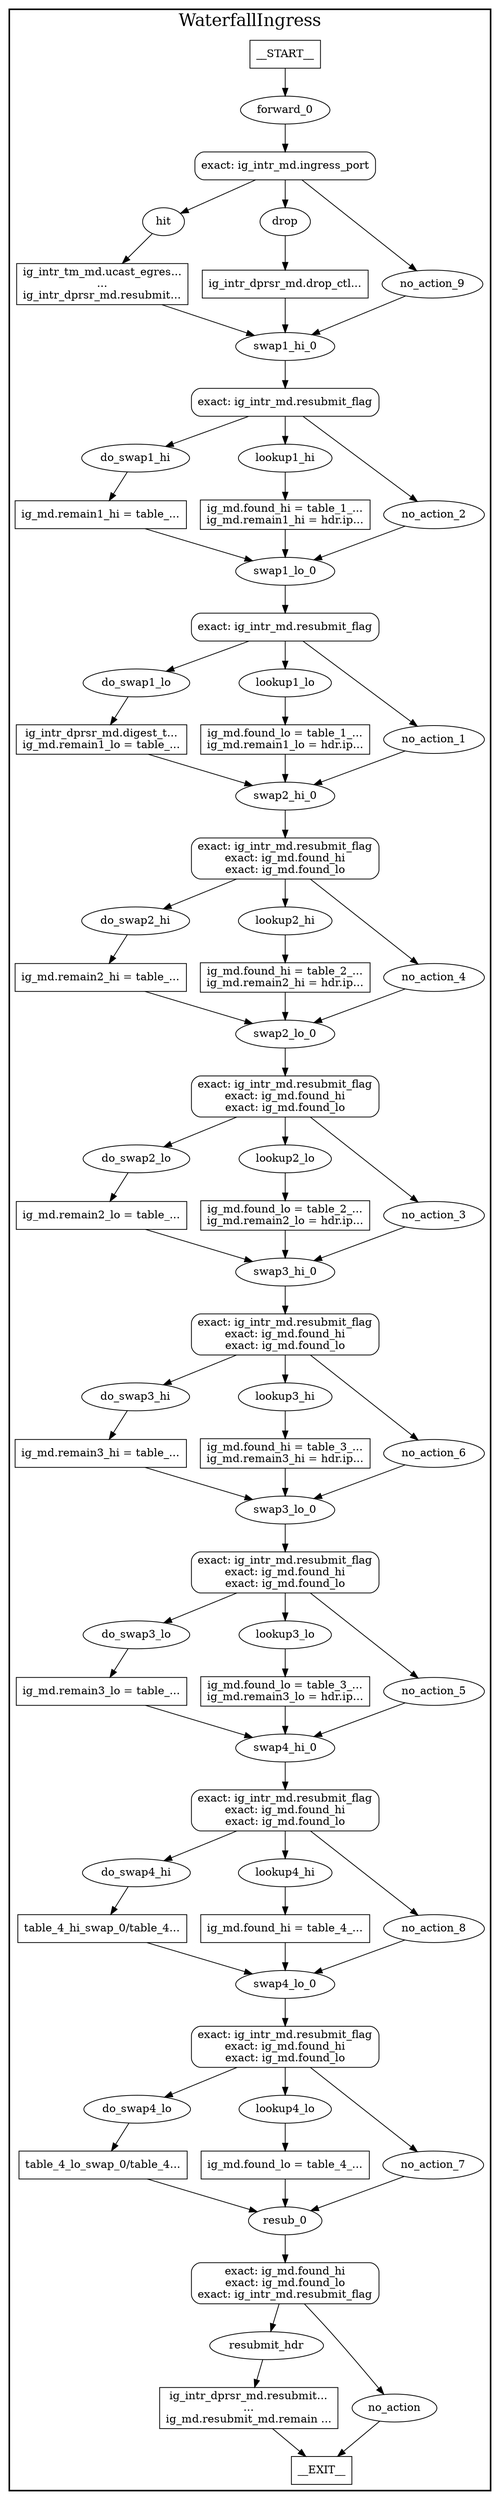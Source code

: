 digraph WaterfallIngress {
subgraph cluster {
graph [
fontsize="22pt", label=WaterfallIngress, style=bold];
0[label=__START__, margin="", shape=rectangle, style=solid];
1[label=__EXIT__, margin="", shape=rectangle, style=solid];
2[label=forward_0, margin="", shape=ellipse, style=solid];
3[label="exact: ig_intr_md.ingress_port\n", margin="", shape=rectangle, style=rounded];
4[label=hit, margin="", shape=ellipse, style=solid];
5[label="ig_intr_tm_md.ucast_egres...\n...\nig_intr_dprsr_md.resubmit...", margin="", shape=rectangle, style=solid];
6[label=drop, margin="", shape=ellipse, style=solid];
7[label="ig_intr_dprsr_md.drop_ctl...", margin="", shape=rectangle, style=solid];
8[label=no_action_9, margin="", shape=ellipse, style=solid];
9[label=swap1_hi_0, margin="", shape=ellipse, style=solid];
10[label="exact: ig_intr_md.resubmit_flag\n", margin="", shape=rectangle, style=rounded];
11[label=do_swap1_hi, margin="", shape=ellipse, style=solid];
12[label="ig_md.remain1_hi = table_...", margin="", shape=rectangle, style=solid];
13[label=lookup1_hi, margin="", shape=ellipse, style=solid];
14[label="ig_md.found_hi = table_1_...\nig_md.remain1_hi = hdr.ip...", margin="", shape=rectangle, style=solid];
15[label=no_action_2, margin="", shape=ellipse, style=solid];
16[label=swap1_lo_0, margin="", shape=ellipse, style=solid];
17[label="exact: ig_intr_md.resubmit_flag\n", margin="", shape=rectangle, style=rounded];
18[label=do_swap1_lo, margin="", shape=ellipse, style=solid];
19[label="ig_intr_dprsr_md.digest_t...\nig_md.remain1_lo = table_...", margin="", shape=rectangle, style=solid];
20[label=lookup1_lo, margin="", shape=ellipse, style=solid];
21[label="ig_md.found_lo = table_1_...\nig_md.remain1_lo = hdr.ip...", margin="", shape=rectangle, style=solid];
22[label=no_action_1, margin="", shape=ellipse, style=solid];
23[label=swap2_hi_0, margin="", shape=ellipse, style=solid];
24[label="exact: ig_intr_md.resubmit_flag\nexact: ig_md.found_hi\nexact: ig_md.found_lo\n", margin="", shape=rectangle, style=rounded];
25[label=do_swap2_hi, margin="", shape=ellipse, style=solid];
26[label="ig_md.remain2_hi = table_...", margin="", shape=rectangle, style=solid];
27[label=lookup2_hi, margin="", shape=ellipse, style=solid];
28[label="ig_md.found_hi = table_2_...\nig_md.remain2_hi = hdr.ip...", margin="", shape=rectangle, style=solid];
29[label=no_action_4, margin="", shape=ellipse, style=solid];
30[label=swap2_lo_0, margin="", shape=ellipse, style=solid];
31[label="exact: ig_intr_md.resubmit_flag\nexact: ig_md.found_hi\nexact: ig_md.found_lo\n", margin="", shape=rectangle, style=rounded];
32[label=do_swap2_lo, margin="", shape=ellipse, style=solid];
33[label="ig_md.remain2_lo = table_...", margin="", shape=rectangle, style=solid];
34[label=lookup2_lo, margin="", shape=ellipse, style=solid];
35[label="ig_md.found_lo = table_2_...\nig_md.remain2_lo = hdr.ip...", margin="", shape=rectangle, style=solid];
36[label=no_action_3, margin="", shape=ellipse, style=solid];
37[label=swap3_hi_0, margin="", shape=ellipse, style=solid];
38[label="exact: ig_intr_md.resubmit_flag\nexact: ig_md.found_hi\nexact: ig_md.found_lo\n", margin="", shape=rectangle, style=rounded];
39[label=do_swap3_hi, margin="", shape=ellipse, style=solid];
40[label="ig_md.remain3_hi = table_...", margin="", shape=rectangle, style=solid];
41[label=lookup3_hi, margin="", shape=ellipse, style=solid];
42[label="ig_md.found_hi = table_3_...\nig_md.remain3_hi = hdr.ip...", margin="", shape=rectangle, style=solid];
43[label=no_action_6, margin="", shape=ellipse, style=solid];
44[label=swap3_lo_0, margin="", shape=ellipse, style=solid];
45[label="exact: ig_intr_md.resubmit_flag\nexact: ig_md.found_hi\nexact: ig_md.found_lo\n", margin="", shape=rectangle, style=rounded];
46[label=do_swap3_lo, margin="", shape=ellipse, style=solid];
47[label="ig_md.remain3_lo = table_...", margin="", shape=rectangle, style=solid];
48[label=lookup3_lo, margin="", shape=ellipse, style=solid];
49[label="ig_md.found_lo = table_3_...\nig_md.remain3_lo = hdr.ip...", margin="", shape=rectangle, style=solid];
50[label=no_action_5, margin="", shape=ellipse, style=solid];
51[label=swap4_hi_0, margin="", shape=ellipse, style=solid];
52[label="exact: ig_intr_md.resubmit_flag\nexact: ig_md.found_hi\nexact: ig_md.found_lo\n", margin="", shape=rectangle, style=rounded];
53[label=do_swap4_hi, margin="", shape=ellipse, style=solid];
54[label="table_4_hi_swap_0/table_4...", margin="", shape=rectangle, style=solid];
55[label=lookup4_hi, margin="", shape=ellipse, style=solid];
56[label="ig_md.found_hi = table_4_...", margin="", shape=rectangle, style=solid];
57[label=no_action_8, margin="", shape=ellipse, style=solid];
58[label=swap4_lo_0, margin="", shape=ellipse, style=solid];
59[label="exact: ig_intr_md.resubmit_flag\nexact: ig_md.found_hi\nexact: ig_md.found_lo\n", margin="", shape=rectangle, style=rounded];
60[label=do_swap4_lo, margin="", shape=ellipse, style=solid];
61[label="table_4_lo_swap_0/table_4...", margin="", shape=rectangle, style=solid];
62[label=lookup4_lo, margin="", shape=ellipse, style=solid];
63[label="ig_md.found_lo = table_4_...", margin="", shape=rectangle, style=solid];
64[label=no_action_7, margin="", shape=ellipse, style=solid];
65[label=resub_0, margin="", shape=ellipse, style=solid];
66[label="exact: ig_md.found_hi\nexact: ig_md.found_lo\nexact: ig_intr_md.resubmit_flag\n", margin="", shape=rectangle, style=rounded];
67[label=resubmit_hdr, margin="", shape=ellipse, style=solid];
68[label="ig_intr_dprsr_md.resubmit...\n...\nig_md.resubmit_md.remain ...", margin="", shape=rectangle, style=solid];
69[label=no_action, margin="", shape=ellipse, style=solid];
0 -> 2[label=""];
2 -> 3[label=""];
3 -> 4[label=""];
3 -> 6[label=""];
3 -> 8[label=""];
4 -> 5[label=""];
5 -> 9[label=""];
6 -> 7[label=""];
7 -> 9[label=""];
8 -> 9[label=""];
9 -> 10[label=""];
10 -> 11[label=""];
10 -> 13[label=""];
10 -> 15[label=""];
11 -> 12[label=""];
12 -> 16[label=""];
13 -> 14[label=""];
14 -> 16[label=""];
15 -> 16[label=""];
16 -> 17[label=""];
17 -> 18[label=""];
17 -> 20[label=""];
17 -> 22[label=""];
18 -> 19[label=""];
19 -> 23[label=""];
20 -> 21[label=""];
21 -> 23[label=""];
22 -> 23[label=""];
23 -> 24[label=""];
24 -> 25[label=""];
24 -> 27[label=""];
24 -> 29[label=""];
25 -> 26[label=""];
26 -> 30[label=""];
27 -> 28[label=""];
28 -> 30[label=""];
29 -> 30[label=""];
30 -> 31[label=""];
31 -> 32[label=""];
31 -> 34[label=""];
31 -> 36[label=""];
32 -> 33[label=""];
33 -> 37[label=""];
34 -> 35[label=""];
35 -> 37[label=""];
36 -> 37[label=""];
37 -> 38[label=""];
38 -> 39[label=""];
38 -> 41[label=""];
38 -> 43[label=""];
39 -> 40[label=""];
40 -> 44[label=""];
41 -> 42[label=""];
42 -> 44[label=""];
43 -> 44[label=""];
44 -> 45[label=""];
45 -> 46[label=""];
45 -> 48[label=""];
45 -> 50[label=""];
46 -> 47[label=""];
47 -> 51[label=""];
48 -> 49[label=""];
49 -> 51[label=""];
50 -> 51[label=""];
51 -> 52[label=""];
52 -> 53[label=""];
52 -> 55[label=""];
52 -> 57[label=""];
53 -> 54[label=""];
54 -> 58[label=""];
55 -> 56[label=""];
56 -> 58[label=""];
57 -> 58[label=""];
58 -> 59[label=""];
59 -> 60[label=""];
59 -> 62[label=""];
59 -> 64[label=""];
60 -> 61[label=""];
61 -> 65[label=""];
62 -> 63[label=""];
63 -> 65[label=""];
64 -> 65[label=""];
65 -> 66[label=""];
66 -> 67[label=""];
66 -> 69[label=""];
67 -> 68[label=""];
68 -> 1[label=""];
69 -> 1[label=""];
}
}
